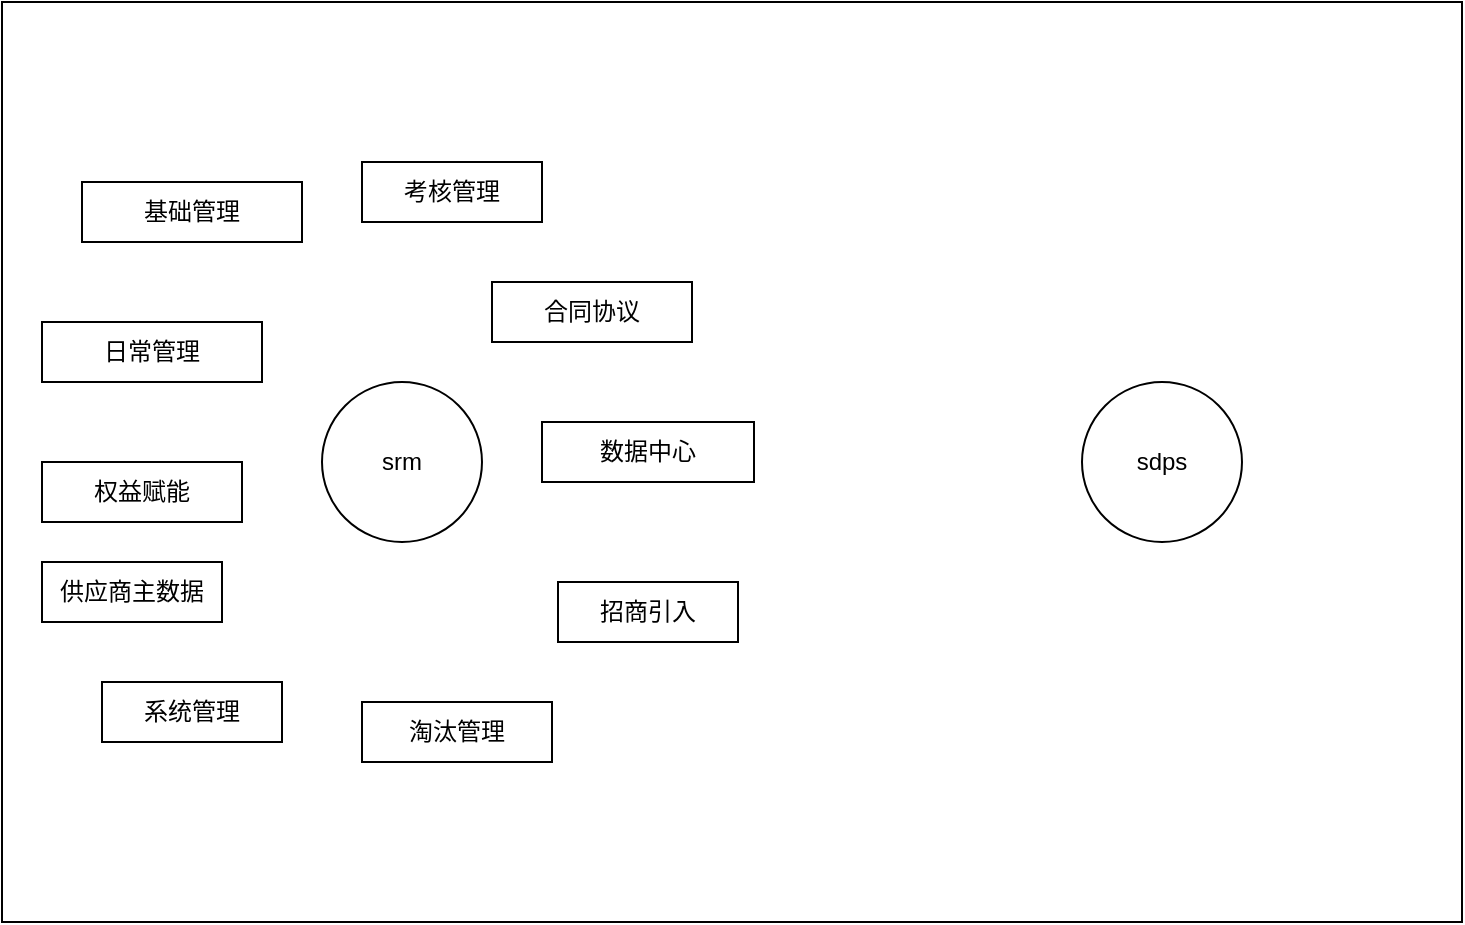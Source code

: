<mxfile version="14.6.6" type="github">
  <diagram id="IdFNQRORAUfkKE0ZZKIm" name="Page-1">
    <mxGraphModel dx="1422" dy="794" grid="1" gridSize="10" guides="1" tooltips="1" connect="1" arrows="1" fold="1" page="1" pageScale="1" pageWidth="827" pageHeight="1169" math="0" shadow="0">
      <root>
        <mxCell id="0" />
        <mxCell id="1" parent="0" />
        <mxCell id="OuCQrOUt6wQ1KXRvLftJ-1" value="" style="rounded=0;whiteSpace=wrap;html=1;" vertex="1" parent="1">
          <mxGeometry x="70" y="50" width="730" height="460" as="geometry" />
        </mxCell>
        <mxCell id="OuCQrOUt6wQ1KXRvLftJ-7" value="供应商主数据" style="rounded=0;whiteSpace=wrap;html=1;" vertex="1" parent="1">
          <mxGeometry x="90" y="330" width="90" height="30" as="geometry" />
        </mxCell>
        <mxCell id="OuCQrOUt6wQ1KXRvLftJ-8" value="srm" style="ellipse;whiteSpace=wrap;html=1;aspect=fixed;" vertex="1" parent="1">
          <mxGeometry x="230" y="240" width="80" height="80" as="geometry" />
        </mxCell>
        <mxCell id="OuCQrOUt6wQ1KXRvLftJ-9" value="sdps" style="ellipse;whiteSpace=wrap;html=1;aspect=fixed;" vertex="1" parent="1">
          <mxGeometry x="610" y="240" width="80" height="80" as="geometry" />
        </mxCell>
        <mxCell id="OuCQrOUt6wQ1KXRvLftJ-10" value="招商引入" style="rounded=0;whiteSpace=wrap;html=1;" vertex="1" parent="1">
          <mxGeometry x="348" y="340" width="90" height="30" as="geometry" />
        </mxCell>
        <mxCell id="OuCQrOUt6wQ1KXRvLftJ-11" value="日常管理" style="rounded=0;whiteSpace=wrap;html=1;" vertex="1" parent="1">
          <mxGeometry x="90" y="210" width="110" height="30" as="geometry" />
        </mxCell>
        <mxCell id="OuCQrOUt6wQ1KXRvLftJ-12" value="考核管理" style="rounded=0;whiteSpace=wrap;html=1;" vertex="1" parent="1">
          <mxGeometry x="250" y="130" width="90" height="30" as="geometry" />
        </mxCell>
        <mxCell id="OuCQrOUt6wQ1KXRvLftJ-13" value="合同协议" style="rounded=0;whiteSpace=wrap;html=1;" vertex="1" parent="1">
          <mxGeometry x="315" y="190" width="100" height="30" as="geometry" />
        </mxCell>
        <mxCell id="OuCQrOUt6wQ1KXRvLftJ-14" value="权益赋能" style="rounded=0;whiteSpace=wrap;html=1;" vertex="1" parent="1">
          <mxGeometry x="90" y="280" width="100" height="30" as="geometry" />
        </mxCell>
        <mxCell id="OuCQrOUt6wQ1KXRvLftJ-15" value="淘汰管理" style="rounded=0;whiteSpace=wrap;html=1;" vertex="1" parent="1">
          <mxGeometry x="250" y="400" width="95" height="30" as="geometry" />
        </mxCell>
        <mxCell id="OuCQrOUt6wQ1KXRvLftJ-16" value="数据中心" style="rounded=0;whiteSpace=wrap;html=1;" vertex="1" parent="1">
          <mxGeometry x="340" y="260" width="106" height="30" as="geometry" />
        </mxCell>
        <mxCell id="OuCQrOUt6wQ1KXRvLftJ-17" value="基础管理" style="rounded=0;whiteSpace=wrap;html=1;" vertex="1" parent="1">
          <mxGeometry x="110" y="140" width="110" height="30" as="geometry" />
        </mxCell>
        <mxCell id="OuCQrOUt6wQ1KXRvLftJ-18" value="系统管理" style="rounded=0;whiteSpace=wrap;html=1;" vertex="1" parent="1">
          <mxGeometry x="120" y="390" width="90" height="30" as="geometry" />
        </mxCell>
      </root>
    </mxGraphModel>
  </diagram>
</mxfile>

